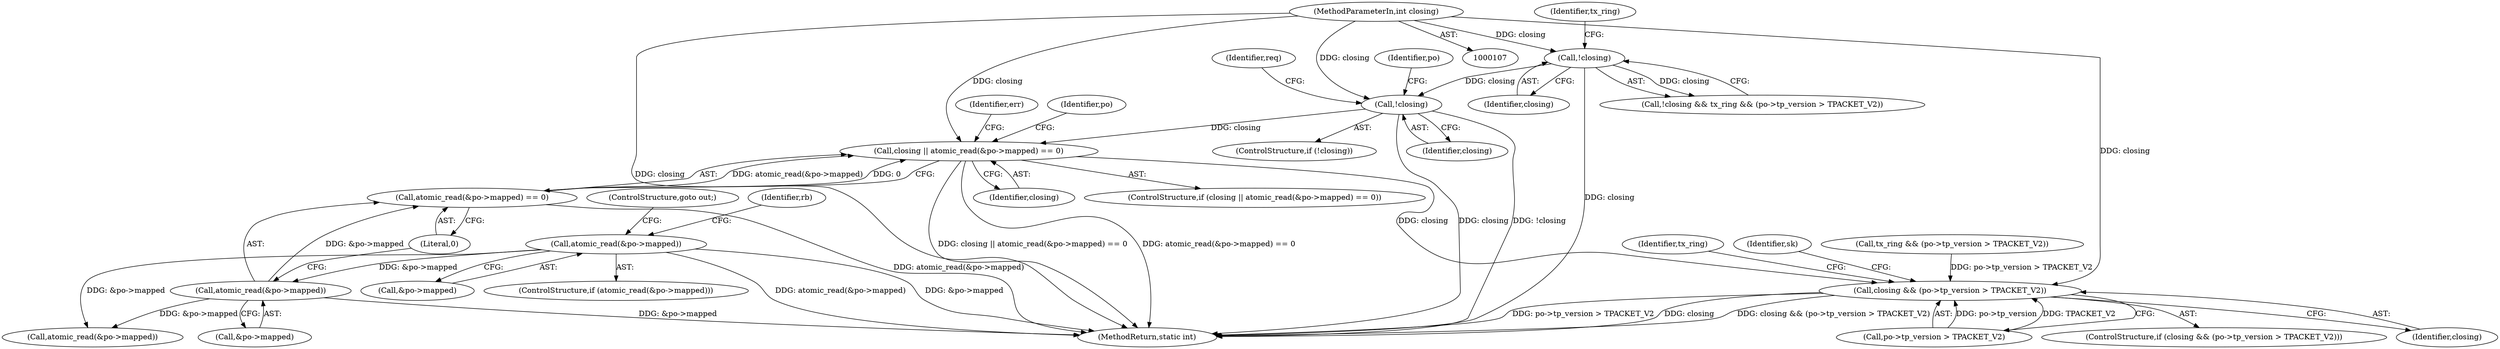 digraph "0_linux_84ac7260236a49c79eede91617700174c2c19b0c@API" {
"1000435" [label="(Call,closing || atomic_read(&po->mapped) == 0)"];
"1000186" [label="(Call,!closing)"];
"1000144" [label="(Call,!closing)"];
"1000110" [label="(MethodParameterIn,int closing)"];
"1000437" [label="(Call,atomic_read(&po->mapped) == 0)"];
"1000438" [label="(Call,atomic_read(&po->mapped))"];
"1000190" [label="(Call,atomic_read(&po->mapped))"];
"1000560" [label="(Call,closing && (po->tp_version > TPACKET_V2))"];
"1000439" [label="(Call,&po->mapped)"];
"1000436" [label="(Identifier,closing)"];
"1000198" [label="(Identifier,rb)"];
"1000562" [label="(Call,po->tp_version > TPACKET_V2)"];
"1000559" [label="(ControlStructure,if (closing && (po->tp_version > TPACKET_V2)))"];
"1000437" [label="(Call,atomic_read(&po->mapped) == 0)"];
"1000570" [label="(Identifier,tx_ring)"];
"1000186" [label="(Call,!closing)"];
"1000191" [label="(Call,&po->mapped)"];
"1000522" [label="(Call,atomic_read(&po->mapped))"];
"1000446" [label="(Identifier,err)"];
"1000143" [label="(Call,!closing && tx_ring && (po->tp_version > TPACKET_V2))"];
"1000443" [label="(Literal,0)"];
"1000110" [label="(MethodParameterIn,int closing)"];
"1000189" [label="(ControlStructure,if (atomic_read(&po->mapped)))"];
"1000190" [label="(Call,atomic_read(&po->mapped))"];
"1000147" [label="(Identifier,tx_ring)"];
"1000575" [label="(Identifier,sk)"];
"1000561" [label="(Identifier,closing)"];
"1000146" [label="(Call,tx_ring && (po->tp_version > TPACKET_V2))"];
"1000560" [label="(Call,closing && (po->tp_version > TPACKET_V2))"];
"1000187" [label="(Identifier,closing)"];
"1000202" [label="(Identifier,req)"];
"1000587" [label="(MethodReturn,static int)"];
"1000195" [label="(ControlStructure,goto out;)"];
"1000434" [label="(ControlStructure,if (closing || atomic_read(&po->mapped) == 0))"];
"1000537" [label="(Identifier,po)"];
"1000438" [label="(Call,atomic_read(&po->mapped))"];
"1000145" [label="(Identifier,closing)"];
"1000185" [label="(ControlStructure,if (!closing))"];
"1000193" [label="(Identifier,po)"];
"1000435" [label="(Call,closing || atomic_read(&po->mapped) == 0)"];
"1000144" [label="(Call,!closing)"];
"1000435" -> "1000434"  [label="AST: "];
"1000435" -> "1000436"  [label="CFG: "];
"1000435" -> "1000437"  [label="CFG: "];
"1000436" -> "1000435"  [label="AST: "];
"1000437" -> "1000435"  [label="AST: "];
"1000446" -> "1000435"  [label="CFG: "];
"1000537" -> "1000435"  [label="CFG: "];
"1000435" -> "1000587"  [label="DDG: atomic_read(&po->mapped) == 0"];
"1000435" -> "1000587"  [label="DDG: closing || atomic_read(&po->mapped) == 0"];
"1000186" -> "1000435"  [label="DDG: closing"];
"1000110" -> "1000435"  [label="DDG: closing"];
"1000437" -> "1000435"  [label="DDG: atomic_read(&po->mapped)"];
"1000437" -> "1000435"  [label="DDG: 0"];
"1000435" -> "1000560"  [label="DDG: closing"];
"1000186" -> "1000185"  [label="AST: "];
"1000186" -> "1000187"  [label="CFG: "];
"1000187" -> "1000186"  [label="AST: "];
"1000193" -> "1000186"  [label="CFG: "];
"1000202" -> "1000186"  [label="CFG: "];
"1000186" -> "1000587"  [label="DDG: !closing"];
"1000186" -> "1000587"  [label="DDG: closing"];
"1000144" -> "1000186"  [label="DDG: closing"];
"1000110" -> "1000186"  [label="DDG: closing"];
"1000144" -> "1000143"  [label="AST: "];
"1000144" -> "1000145"  [label="CFG: "];
"1000145" -> "1000144"  [label="AST: "];
"1000147" -> "1000144"  [label="CFG: "];
"1000143" -> "1000144"  [label="CFG: "];
"1000144" -> "1000587"  [label="DDG: closing"];
"1000144" -> "1000143"  [label="DDG: closing"];
"1000110" -> "1000144"  [label="DDG: closing"];
"1000110" -> "1000107"  [label="AST: "];
"1000110" -> "1000587"  [label="DDG: closing"];
"1000110" -> "1000560"  [label="DDG: closing"];
"1000437" -> "1000443"  [label="CFG: "];
"1000438" -> "1000437"  [label="AST: "];
"1000443" -> "1000437"  [label="AST: "];
"1000437" -> "1000587"  [label="DDG: atomic_read(&po->mapped)"];
"1000438" -> "1000437"  [label="DDG: &po->mapped"];
"1000438" -> "1000439"  [label="CFG: "];
"1000439" -> "1000438"  [label="AST: "];
"1000443" -> "1000438"  [label="CFG: "];
"1000438" -> "1000587"  [label="DDG: &po->mapped"];
"1000190" -> "1000438"  [label="DDG: &po->mapped"];
"1000438" -> "1000522"  [label="DDG: &po->mapped"];
"1000190" -> "1000189"  [label="AST: "];
"1000190" -> "1000191"  [label="CFG: "];
"1000191" -> "1000190"  [label="AST: "];
"1000195" -> "1000190"  [label="CFG: "];
"1000198" -> "1000190"  [label="CFG: "];
"1000190" -> "1000587"  [label="DDG: atomic_read(&po->mapped)"];
"1000190" -> "1000587"  [label="DDG: &po->mapped"];
"1000190" -> "1000522"  [label="DDG: &po->mapped"];
"1000560" -> "1000559"  [label="AST: "];
"1000560" -> "1000561"  [label="CFG: "];
"1000560" -> "1000562"  [label="CFG: "];
"1000561" -> "1000560"  [label="AST: "];
"1000562" -> "1000560"  [label="AST: "];
"1000570" -> "1000560"  [label="CFG: "];
"1000575" -> "1000560"  [label="CFG: "];
"1000560" -> "1000587"  [label="DDG: closing && (po->tp_version > TPACKET_V2)"];
"1000560" -> "1000587"  [label="DDG: po->tp_version > TPACKET_V2"];
"1000560" -> "1000587"  [label="DDG: closing"];
"1000562" -> "1000560"  [label="DDG: po->tp_version"];
"1000562" -> "1000560"  [label="DDG: TPACKET_V2"];
"1000146" -> "1000560"  [label="DDG: po->tp_version > TPACKET_V2"];
}
